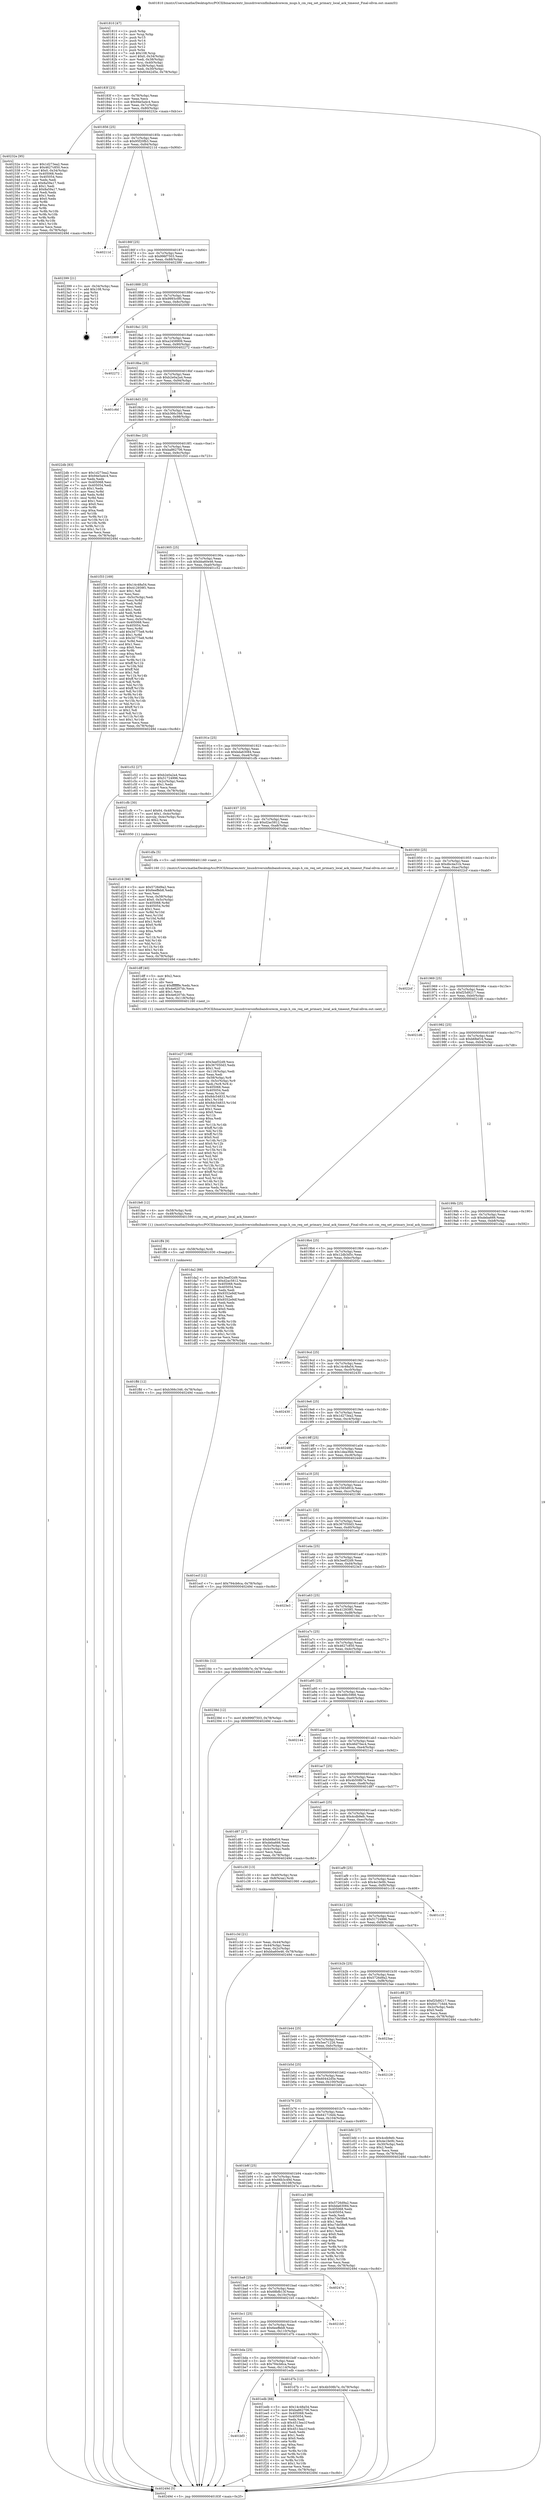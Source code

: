 digraph "0x401810" {
  label = "0x401810 (/mnt/c/Users/mathe/Desktop/tcc/POCII/binaries/extr_linuxdriversinfinibandcorecm_msgs.h_cm_req_set_primary_local_ack_timeout_Final-ollvm.out::main(0))"
  labelloc = "t"
  node[shape=record]

  Entry [label="",width=0.3,height=0.3,shape=circle,fillcolor=black,style=filled]
  "0x40183f" [label="{
     0x40183f [23]\l
     | [instrs]\l
     &nbsp;&nbsp;0x40183f \<+3\>: mov -0x78(%rbp),%eax\l
     &nbsp;&nbsp;0x401842 \<+2\>: mov %eax,%ecx\l
     &nbsp;&nbsp;0x401844 \<+6\>: sub $0x94e5a4c4,%ecx\l
     &nbsp;&nbsp;0x40184a \<+3\>: mov %eax,-0x7c(%rbp)\l
     &nbsp;&nbsp;0x40184d \<+3\>: mov %ecx,-0x80(%rbp)\l
     &nbsp;&nbsp;0x401850 \<+6\>: je 000000000040232e \<main+0xb1e\>\l
  }"]
  "0x40232e" [label="{
     0x40232e [95]\l
     | [instrs]\l
     &nbsp;&nbsp;0x40232e \<+5\>: mov $0x1d273ea2,%eax\l
     &nbsp;&nbsp;0x402333 \<+5\>: mov $0x4627c850,%ecx\l
     &nbsp;&nbsp;0x402338 \<+7\>: movl $0x0,-0x34(%rbp)\l
     &nbsp;&nbsp;0x40233f \<+7\>: mov 0x405068,%edx\l
     &nbsp;&nbsp;0x402346 \<+7\>: mov 0x405054,%esi\l
     &nbsp;&nbsp;0x40234d \<+2\>: mov %edx,%edi\l
     &nbsp;&nbsp;0x40234f \<+6\>: sub $0x8a59a17,%edi\l
     &nbsp;&nbsp;0x402355 \<+3\>: sub $0x1,%edi\l
     &nbsp;&nbsp;0x402358 \<+6\>: add $0x8a59a17,%edi\l
     &nbsp;&nbsp;0x40235e \<+3\>: imul %edi,%edx\l
     &nbsp;&nbsp;0x402361 \<+3\>: and $0x1,%edx\l
     &nbsp;&nbsp;0x402364 \<+3\>: cmp $0x0,%edx\l
     &nbsp;&nbsp;0x402367 \<+4\>: sete %r8b\l
     &nbsp;&nbsp;0x40236b \<+3\>: cmp $0xa,%esi\l
     &nbsp;&nbsp;0x40236e \<+4\>: setl %r9b\l
     &nbsp;&nbsp;0x402372 \<+3\>: mov %r8b,%r10b\l
     &nbsp;&nbsp;0x402375 \<+3\>: and %r9b,%r10b\l
     &nbsp;&nbsp;0x402378 \<+3\>: xor %r9b,%r8b\l
     &nbsp;&nbsp;0x40237b \<+3\>: or %r8b,%r10b\l
     &nbsp;&nbsp;0x40237e \<+4\>: test $0x1,%r10b\l
     &nbsp;&nbsp;0x402382 \<+3\>: cmovne %ecx,%eax\l
     &nbsp;&nbsp;0x402385 \<+3\>: mov %eax,-0x78(%rbp)\l
     &nbsp;&nbsp;0x402388 \<+5\>: jmp 000000000040249d \<main+0xc8d\>\l
  }"]
  "0x401856" [label="{
     0x401856 [25]\l
     | [instrs]\l
     &nbsp;&nbsp;0x401856 \<+5\>: jmp 000000000040185b \<main+0x4b\>\l
     &nbsp;&nbsp;0x40185b \<+3\>: mov -0x7c(%rbp),%eax\l
     &nbsp;&nbsp;0x40185e \<+5\>: sub $0x95f20fb3,%eax\l
     &nbsp;&nbsp;0x401863 \<+6\>: mov %eax,-0x84(%rbp)\l
     &nbsp;&nbsp;0x401869 \<+6\>: je 000000000040211d \<main+0x90d\>\l
  }"]
  Exit [label="",width=0.3,height=0.3,shape=circle,fillcolor=black,style=filled,peripheries=2]
  "0x40211d" [label="{
     0x40211d\l
  }", style=dashed]
  "0x40186f" [label="{
     0x40186f [25]\l
     | [instrs]\l
     &nbsp;&nbsp;0x40186f \<+5\>: jmp 0000000000401874 \<main+0x64\>\l
     &nbsp;&nbsp;0x401874 \<+3\>: mov -0x7c(%rbp),%eax\l
     &nbsp;&nbsp;0x401877 \<+5\>: sub $0x996f7503,%eax\l
     &nbsp;&nbsp;0x40187c \<+6\>: mov %eax,-0x88(%rbp)\l
     &nbsp;&nbsp;0x401882 \<+6\>: je 0000000000402399 \<main+0xb89\>\l
  }"]
  "0x401ffd" [label="{
     0x401ffd [12]\l
     | [instrs]\l
     &nbsp;&nbsp;0x401ffd \<+7\>: movl $0xb366c346,-0x78(%rbp)\l
     &nbsp;&nbsp;0x402004 \<+5\>: jmp 000000000040249d \<main+0xc8d\>\l
  }"]
  "0x402399" [label="{
     0x402399 [21]\l
     | [instrs]\l
     &nbsp;&nbsp;0x402399 \<+3\>: mov -0x34(%rbp),%eax\l
     &nbsp;&nbsp;0x40239c \<+7\>: add $0x108,%rsp\l
     &nbsp;&nbsp;0x4023a3 \<+1\>: pop %rbx\l
     &nbsp;&nbsp;0x4023a4 \<+2\>: pop %r12\l
     &nbsp;&nbsp;0x4023a6 \<+2\>: pop %r13\l
     &nbsp;&nbsp;0x4023a8 \<+2\>: pop %r14\l
     &nbsp;&nbsp;0x4023aa \<+2\>: pop %r15\l
     &nbsp;&nbsp;0x4023ac \<+1\>: pop %rbp\l
     &nbsp;&nbsp;0x4023ad \<+1\>: ret\l
  }"]
  "0x401888" [label="{
     0x401888 [25]\l
     | [instrs]\l
     &nbsp;&nbsp;0x401888 \<+5\>: jmp 000000000040188d \<main+0x7d\>\l
     &nbsp;&nbsp;0x40188d \<+3\>: mov -0x7c(%rbp),%eax\l
     &nbsp;&nbsp;0x401890 \<+5\>: sub $0x9993c0f0,%eax\l
     &nbsp;&nbsp;0x401895 \<+6\>: mov %eax,-0x8c(%rbp)\l
     &nbsp;&nbsp;0x40189b \<+6\>: je 0000000000402009 \<main+0x7f9\>\l
  }"]
  "0x401ff4" [label="{
     0x401ff4 [9]\l
     | [instrs]\l
     &nbsp;&nbsp;0x401ff4 \<+4\>: mov -0x58(%rbp),%rdi\l
     &nbsp;&nbsp;0x401ff8 \<+5\>: call 0000000000401030 \<free@plt\>\l
     | [calls]\l
     &nbsp;&nbsp;0x401030 \{1\} (unknown)\l
  }"]
  "0x402009" [label="{
     0x402009\l
  }", style=dashed]
  "0x4018a1" [label="{
     0x4018a1 [25]\l
     | [instrs]\l
     &nbsp;&nbsp;0x4018a1 \<+5\>: jmp 00000000004018a6 \<main+0x96\>\l
     &nbsp;&nbsp;0x4018a6 \<+3\>: mov -0x7c(%rbp),%eax\l
     &nbsp;&nbsp;0x4018a9 \<+5\>: sub $0xa2458909,%eax\l
     &nbsp;&nbsp;0x4018ae \<+6\>: mov %eax,-0x90(%rbp)\l
     &nbsp;&nbsp;0x4018b4 \<+6\>: je 0000000000402272 \<main+0xa62\>\l
  }"]
  "0x401bf3" [label="{
     0x401bf3\l
  }", style=dashed]
  "0x402272" [label="{
     0x402272\l
  }", style=dashed]
  "0x4018ba" [label="{
     0x4018ba [25]\l
     | [instrs]\l
     &nbsp;&nbsp;0x4018ba \<+5\>: jmp 00000000004018bf \<main+0xaf\>\l
     &nbsp;&nbsp;0x4018bf \<+3\>: mov -0x7c(%rbp),%eax\l
     &nbsp;&nbsp;0x4018c2 \<+5\>: sub $0xb2e0a2a4,%eax\l
     &nbsp;&nbsp;0x4018c7 \<+6\>: mov %eax,-0x94(%rbp)\l
     &nbsp;&nbsp;0x4018cd \<+6\>: je 0000000000401c6d \<main+0x45d\>\l
  }"]
  "0x401edb" [label="{
     0x401edb [88]\l
     | [instrs]\l
     &nbsp;&nbsp;0x401edb \<+5\>: mov $0x14c48a54,%eax\l
     &nbsp;&nbsp;0x401ee0 \<+5\>: mov $0xba862706,%ecx\l
     &nbsp;&nbsp;0x401ee5 \<+7\>: mov 0x405068,%edx\l
     &nbsp;&nbsp;0x401eec \<+7\>: mov 0x405054,%esi\l
     &nbsp;&nbsp;0x401ef3 \<+2\>: mov %edx,%edi\l
     &nbsp;&nbsp;0x401ef5 \<+6\>: sub $0x4513ea1f,%edi\l
     &nbsp;&nbsp;0x401efb \<+3\>: sub $0x1,%edi\l
     &nbsp;&nbsp;0x401efe \<+6\>: add $0x4513ea1f,%edi\l
     &nbsp;&nbsp;0x401f04 \<+3\>: imul %edi,%edx\l
     &nbsp;&nbsp;0x401f07 \<+3\>: and $0x1,%edx\l
     &nbsp;&nbsp;0x401f0a \<+3\>: cmp $0x0,%edx\l
     &nbsp;&nbsp;0x401f0d \<+4\>: sete %r8b\l
     &nbsp;&nbsp;0x401f11 \<+3\>: cmp $0xa,%esi\l
     &nbsp;&nbsp;0x401f14 \<+4\>: setl %r9b\l
     &nbsp;&nbsp;0x401f18 \<+3\>: mov %r8b,%r10b\l
     &nbsp;&nbsp;0x401f1b \<+3\>: and %r9b,%r10b\l
     &nbsp;&nbsp;0x401f1e \<+3\>: xor %r9b,%r8b\l
     &nbsp;&nbsp;0x401f21 \<+3\>: or %r8b,%r10b\l
     &nbsp;&nbsp;0x401f24 \<+4\>: test $0x1,%r10b\l
     &nbsp;&nbsp;0x401f28 \<+3\>: cmovne %ecx,%eax\l
     &nbsp;&nbsp;0x401f2b \<+3\>: mov %eax,-0x78(%rbp)\l
     &nbsp;&nbsp;0x401f2e \<+5\>: jmp 000000000040249d \<main+0xc8d\>\l
  }"]
  "0x401c6d" [label="{
     0x401c6d\l
  }", style=dashed]
  "0x4018d3" [label="{
     0x4018d3 [25]\l
     | [instrs]\l
     &nbsp;&nbsp;0x4018d3 \<+5\>: jmp 00000000004018d8 \<main+0xc8\>\l
     &nbsp;&nbsp;0x4018d8 \<+3\>: mov -0x7c(%rbp),%eax\l
     &nbsp;&nbsp;0x4018db \<+5\>: sub $0xb366c346,%eax\l
     &nbsp;&nbsp;0x4018e0 \<+6\>: mov %eax,-0x98(%rbp)\l
     &nbsp;&nbsp;0x4018e6 \<+6\>: je 00000000004022db \<main+0xacb\>\l
  }"]
  "0x401e27" [label="{
     0x401e27 [168]\l
     | [instrs]\l
     &nbsp;&nbsp;0x401e27 \<+5\>: mov $0x3eef32d9,%ecx\l
     &nbsp;&nbsp;0x401e2c \<+5\>: mov $0x367050d3,%edx\l
     &nbsp;&nbsp;0x401e31 \<+3\>: mov $0x1,%sil\l
     &nbsp;&nbsp;0x401e34 \<+6\>: mov -0x118(%rbp),%edi\l
     &nbsp;&nbsp;0x401e3a \<+3\>: imul %eax,%edi\l
     &nbsp;&nbsp;0x401e3d \<+4\>: mov -0x58(%rbp),%r8\l
     &nbsp;&nbsp;0x401e41 \<+4\>: movslq -0x5c(%rbp),%r9\l
     &nbsp;&nbsp;0x401e45 \<+4\>: mov %edi,(%r8,%r9,4)\l
     &nbsp;&nbsp;0x401e49 \<+7\>: mov 0x405068,%eax\l
     &nbsp;&nbsp;0x401e50 \<+7\>: mov 0x405054,%edi\l
     &nbsp;&nbsp;0x401e57 \<+3\>: mov %eax,%r10d\l
     &nbsp;&nbsp;0x401e5a \<+7\>: sub $0x8dc54833,%r10d\l
     &nbsp;&nbsp;0x401e61 \<+4\>: sub $0x1,%r10d\l
     &nbsp;&nbsp;0x401e65 \<+7\>: add $0x8dc54833,%r10d\l
     &nbsp;&nbsp;0x401e6c \<+4\>: imul %r10d,%eax\l
     &nbsp;&nbsp;0x401e70 \<+3\>: and $0x1,%eax\l
     &nbsp;&nbsp;0x401e73 \<+3\>: cmp $0x0,%eax\l
     &nbsp;&nbsp;0x401e76 \<+4\>: sete %r11b\l
     &nbsp;&nbsp;0x401e7a \<+3\>: cmp $0xa,%edi\l
     &nbsp;&nbsp;0x401e7d \<+3\>: setl %bl\l
     &nbsp;&nbsp;0x401e80 \<+3\>: mov %r11b,%r14b\l
     &nbsp;&nbsp;0x401e83 \<+4\>: xor $0xff,%r14b\l
     &nbsp;&nbsp;0x401e87 \<+3\>: mov %bl,%r15b\l
     &nbsp;&nbsp;0x401e8a \<+4\>: xor $0xff,%r15b\l
     &nbsp;&nbsp;0x401e8e \<+4\>: xor $0x0,%sil\l
     &nbsp;&nbsp;0x401e92 \<+3\>: mov %r14b,%r12b\l
     &nbsp;&nbsp;0x401e95 \<+4\>: and $0x0,%r12b\l
     &nbsp;&nbsp;0x401e99 \<+3\>: and %sil,%r11b\l
     &nbsp;&nbsp;0x401e9c \<+3\>: mov %r15b,%r13b\l
     &nbsp;&nbsp;0x401e9f \<+4\>: and $0x0,%r13b\l
     &nbsp;&nbsp;0x401ea3 \<+3\>: and %sil,%bl\l
     &nbsp;&nbsp;0x401ea6 \<+3\>: or %r11b,%r12b\l
     &nbsp;&nbsp;0x401ea9 \<+3\>: or %bl,%r13b\l
     &nbsp;&nbsp;0x401eac \<+3\>: xor %r13b,%r12b\l
     &nbsp;&nbsp;0x401eaf \<+3\>: or %r15b,%r14b\l
     &nbsp;&nbsp;0x401eb2 \<+4\>: xor $0xff,%r14b\l
     &nbsp;&nbsp;0x401eb6 \<+4\>: or $0x0,%sil\l
     &nbsp;&nbsp;0x401eba \<+3\>: and %sil,%r14b\l
     &nbsp;&nbsp;0x401ebd \<+3\>: or %r14b,%r12b\l
     &nbsp;&nbsp;0x401ec0 \<+4\>: test $0x1,%r12b\l
     &nbsp;&nbsp;0x401ec4 \<+3\>: cmovne %edx,%ecx\l
     &nbsp;&nbsp;0x401ec7 \<+3\>: mov %ecx,-0x78(%rbp)\l
     &nbsp;&nbsp;0x401eca \<+5\>: jmp 000000000040249d \<main+0xc8d\>\l
  }"]
  "0x4022db" [label="{
     0x4022db [83]\l
     | [instrs]\l
     &nbsp;&nbsp;0x4022db \<+5\>: mov $0x1d273ea2,%eax\l
     &nbsp;&nbsp;0x4022e0 \<+5\>: mov $0x94e5a4c4,%ecx\l
     &nbsp;&nbsp;0x4022e5 \<+2\>: xor %edx,%edx\l
     &nbsp;&nbsp;0x4022e7 \<+7\>: mov 0x405068,%esi\l
     &nbsp;&nbsp;0x4022ee \<+7\>: mov 0x405054,%edi\l
     &nbsp;&nbsp;0x4022f5 \<+3\>: sub $0x1,%edx\l
     &nbsp;&nbsp;0x4022f8 \<+3\>: mov %esi,%r8d\l
     &nbsp;&nbsp;0x4022fb \<+3\>: add %edx,%r8d\l
     &nbsp;&nbsp;0x4022fe \<+4\>: imul %r8d,%esi\l
     &nbsp;&nbsp;0x402302 \<+3\>: and $0x1,%esi\l
     &nbsp;&nbsp;0x402305 \<+3\>: cmp $0x0,%esi\l
     &nbsp;&nbsp;0x402308 \<+4\>: sete %r9b\l
     &nbsp;&nbsp;0x40230c \<+3\>: cmp $0xa,%edi\l
     &nbsp;&nbsp;0x40230f \<+4\>: setl %r10b\l
     &nbsp;&nbsp;0x402313 \<+3\>: mov %r9b,%r11b\l
     &nbsp;&nbsp;0x402316 \<+3\>: and %r10b,%r11b\l
     &nbsp;&nbsp;0x402319 \<+3\>: xor %r10b,%r9b\l
     &nbsp;&nbsp;0x40231c \<+3\>: or %r9b,%r11b\l
     &nbsp;&nbsp;0x40231f \<+4\>: test $0x1,%r11b\l
     &nbsp;&nbsp;0x402323 \<+3\>: cmovne %ecx,%eax\l
     &nbsp;&nbsp;0x402326 \<+3\>: mov %eax,-0x78(%rbp)\l
     &nbsp;&nbsp;0x402329 \<+5\>: jmp 000000000040249d \<main+0xc8d\>\l
  }"]
  "0x4018ec" [label="{
     0x4018ec [25]\l
     | [instrs]\l
     &nbsp;&nbsp;0x4018ec \<+5\>: jmp 00000000004018f1 \<main+0xe1\>\l
     &nbsp;&nbsp;0x4018f1 \<+3\>: mov -0x7c(%rbp),%eax\l
     &nbsp;&nbsp;0x4018f4 \<+5\>: sub $0xba862706,%eax\l
     &nbsp;&nbsp;0x4018f9 \<+6\>: mov %eax,-0x9c(%rbp)\l
     &nbsp;&nbsp;0x4018ff \<+6\>: je 0000000000401f33 \<main+0x723\>\l
  }"]
  "0x401dff" [label="{
     0x401dff [40]\l
     | [instrs]\l
     &nbsp;&nbsp;0x401dff \<+5\>: mov $0x2,%ecx\l
     &nbsp;&nbsp;0x401e04 \<+1\>: cltd\l
     &nbsp;&nbsp;0x401e05 \<+2\>: idiv %ecx\l
     &nbsp;&nbsp;0x401e07 \<+6\>: imul $0xfffffffe,%edx,%ecx\l
     &nbsp;&nbsp;0x401e0d \<+6\>: sub $0x4e6207dc,%ecx\l
     &nbsp;&nbsp;0x401e13 \<+3\>: add $0x1,%ecx\l
     &nbsp;&nbsp;0x401e16 \<+6\>: add $0x4e6207dc,%ecx\l
     &nbsp;&nbsp;0x401e1c \<+6\>: mov %ecx,-0x118(%rbp)\l
     &nbsp;&nbsp;0x401e22 \<+5\>: call 0000000000401160 \<next_i\>\l
     | [calls]\l
     &nbsp;&nbsp;0x401160 \{1\} (/mnt/c/Users/mathe/Desktop/tcc/POCII/binaries/extr_linuxdriversinfinibandcorecm_msgs.h_cm_req_set_primary_local_ack_timeout_Final-ollvm.out::next_i)\l
  }"]
  "0x401f33" [label="{
     0x401f33 [169]\l
     | [instrs]\l
     &nbsp;&nbsp;0x401f33 \<+5\>: mov $0x14c48a54,%eax\l
     &nbsp;&nbsp;0x401f38 \<+5\>: mov $0x412939f1,%ecx\l
     &nbsp;&nbsp;0x401f3d \<+2\>: mov $0x1,%dl\l
     &nbsp;&nbsp;0x401f3f \<+2\>: xor %esi,%esi\l
     &nbsp;&nbsp;0x401f41 \<+3\>: mov -0x5c(%rbp),%edi\l
     &nbsp;&nbsp;0x401f44 \<+3\>: mov %esi,%r8d\l
     &nbsp;&nbsp;0x401f47 \<+3\>: sub %edi,%r8d\l
     &nbsp;&nbsp;0x401f4a \<+2\>: mov %esi,%edi\l
     &nbsp;&nbsp;0x401f4c \<+3\>: sub $0x1,%edi\l
     &nbsp;&nbsp;0x401f4f \<+3\>: add %edi,%r8d\l
     &nbsp;&nbsp;0x401f52 \<+3\>: sub %r8d,%esi\l
     &nbsp;&nbsp;0x401f55 \<+3\>: mov %esi,-0x5c(%rbp)\l
     &nbsp;&nbsp;0x401f58 \<+7\>: mov 0x405068,%esi\l
     &nbsp;&nbsp;0x401f5f \<+7\>: mov 0x405054,%edi\l
     &nbsp;&nbsp;0x401f66 \<+3\>: mov %esi,%r8d\l
     &nbsp;&nbsp;0x401f69 \<+7\>: add $0x34775e8,%r8d\l
     &nbsp;&nbsp;0x401f70 \<+4\>: sub $0x1,%r8d\l
     &nbsp;&nbsp;0x401f74 \<+7\>: sub $0x34775e8,%r8d\l
     &nbsp;&nbsp;0x401f7b \<+4\>: imul %r8d,%esi\l
     &nbsp;&nbsp;0x401f7f \<+3\>: and $0x1,%esi\l
     &nbsp;&nbsp;0x401f82 \<+3\>: cmp $0x0,%esi\l
     &nbsp;&nbsp;0x401f85 \<+4\>: sete %r9b\l
     &nbsp;&nbsp;0x401f89 \<+3\>: cmp $0xa,%edi\l
     &nbsp;&nbsp;0x401f8c \<+4\>: setl %r10b\l
     &nbsp;&nbsp;0x401f90 \<+3\>: mov %r9b,%r11b\l
     &nbsp;&nbsp;0x401f93 \<+4\>: xor $0xff,%r11b\l
     &nbsp;&nbsp;0x401f97 \<+3\>: mov %r10b,%bl\l
     &nbsp;&nbsp;0x401f9a \<+3\>: xor $0xff,%bl\l
     &nbsp;&nbsp;0x401f9d \<+3\>: xor $0x1,%dl\l
     &nbsp;&nbsp;0x401fa0 \<+3\>: mov %r11b,%r14b\l
     &nbsp;&nbsp;0x401fa3 \<+4\>: and $0xff,%r14b\l
     &nbsp;&nbsp;0x401fa7 \<+3\>: and %dl,%r9b\l
     &nbsp;&nbsp;0x401faa \<+3\>: mov %bl,%r15b\l
     &nbsp;&nbsp;0x401fad \<+4\>: and $0xff,%r15b\l
     &nbsp;&nbsp;0x401fb1 \<+3\>: and %dl,%r10b\l
     &nbsp;&nbsp;0x401fb4 \<+3\>: or %r9b,%r14b\l
     &nbsp;&nbsp;0x401fb7 \<+3\>: or %r10b,%r15b\l
     &nbsp;&nbsp;0x401fba \<+3\>: xor %r15b,%r14b\l
     &nbsp;&nbsp;0x401fbd \<+3\>: or %bl,%r11b\l
     &nbsp;&nbsp;0x401fc0 \<+4\>: xor $0xff,%r11b\l
     &nbsp;&nbsp;0x401fc4 \<+3\>: or $0x1,%dl\l
     &nbsp;&nbsp;0x401fc7 \<+3\>: and %dl,%r11b\l
     &nbsp;&nbsp;0x401fca \<+3\>: or %r11b,%r14b\l
     &nbsp;&nbsp;0x401fcd \<+4\>: test $0x1,%r14b\l
     &nbsp;&nbsp;0x401fd1 \<+3\>: cmovne %ecx,%eax\l
     &nbsp;&nbsp;0x401fd4 \<+3\>: mov %eax,-0x78(%rbp)\l
     &nbsp;&nbsp;0x401fd7 \<+5\>: jmp 000000000040249d \<main+0xc8d\>\l
  }"]
  "0x401905" [label="{
     0x401905 [25]\l
     | [instrs]\l
     &nbsp;&nbsp;0x401905 \<+5\>: jmp 000000000040190a \<main+0xfa\>\l
     &nbsp;&nbsp;0x40190a \<+3\>: mov -0x7c(%rbp),%eax\l
     &nbsp;&nbsp;0x40190d \<+5\>: sub $0xbba60e46,%eax\l
     &nbsp;&nbsp;0x401912 \<+6\>: mov %eax,-0xa0(%rbp)\l
     &nbsp;&nbsp;0x401918 \<+6\>: je 0000000000401c52 \<main+0x442\>\l
  }"]
  "0x401bda" [label="{
     0x401bda [25]\l
     | [instrs]\l
     &nbsp;&nbsp;0x401bda \<+5\>: jmp 0000000000401bdf \<main+0x3cf\>\l
     &nbsp;&nbsp;0x401bdf \<+3\>: mov -0x7c(%rbp),%eax\l
     &nbsp;&nbsp;0x401be2 \<+5\>: sub $0x794cb6ca,%eax\l
     &nbsp;&nbsp;0x401be7 \<+6\>: mov %eax,-0x114(%rbp)\l
     &nbsp;&nbsp;0x401bed \<+6\>: je 0000000000401edb \<main+0x6cb\>\l
  }"]
  "0x401c52" [label="{
     0x401c52 [27]\l
     | [instrs]\l
     &nbsp;&nbsp;0x401c52 \<+5\>: mov $0xb2e0a2a4,%eax\l
     &nbsp;&nbsp;0x401c57 \<+5\>: mov $0x51724996,%ecx\l
     &nbsp;&nbsp;0x401c5c \<+3\>: mov -0x2c(%rbp),%edx\l
     &nbsp;&nbsp;0x401c5f \<+3\>: cmp $0x1,%edx\l
     &nbsp;&nbsp;0x401c62 \<+3\>: cmovl %ecx,%eax\l
     &nbsp;&nbsp;0x401c65 \<+3\>: mov %eax,-0x78(%rbp)\l
     &nbsp;&nbsp;0x401c68 \<+5\>: jmp 000000000040249d \<main+0xc8d\>\l
  }"]
  "0x40191e" [label="{
     0x40191e [25]\l
     | [instrs]\l
     &nbsp;&nbsp;0x40191e \<+5\>: jmp 0000000000401923 \<main+0x113\>\l
     &nbsp;&nbsp;0x401923 \<+3\>: mov -0x7c(%rbp),%eax\l
     &nbsp;&nbsp;0x401926 \<+5\>: sub $0xbda63084,%eax\l
     &nbsp;&nbsp;0x40192b \<+6\>: mov %eax,-0xa4(%rbp)\l
     &nbsp;&nbsp;0x401931 \<+6\>: je 0000000000401cfb \<main+0x4eb\>\l
  }"]
  "0x401d7b" [label="{
     0x401d7b [12]\l
     | [instrs]\l
     &nbsp;&nbsp;0x401d7b \<+7\>: movl $0x4b508b7e,-0x78(%rbp)\l
     &nbsp;&nbsp;0x401d82 \<+5\>: jmp 000000000040249d \<main+0xc8d\>\l
  }"]
  "0x401cfb" [label="{
     0x401cfb [30]\l
     | [instrs]\l
     &nbsp;&nbsp;0x401cfb \<+7\>: movl $0x64,-0x48(%rbp)\l
     &nbsp;&nbsp;0x401d02 \<+7\>: movl $0x1,-0x4c(%rbp)\l
     &nbsp;&nbsp;0x401d09 \<+4\>: movslq -0x4c(%rbp),%rax\l
     &nbsp;&nbsp;0x401d0d \<+4\>: shl $0x2,%rax\l
     &nbsp;&nbsp;0x401d11 \<+3\>: mov %rax,%rdi\l
     &nbsp;&nbsp;0x401d14 \<+5\>: call 0000000000401050 \<malloc@plt\>\l
     | [calls]\l
     &nbsp;&nbsp;0x401050 \{1\} (unknown)\l
  }"]
  "0x401937" [label="{
     0x401937 [25]\l
     | [instrs]\l
     &nbsp;&nbsp;0x401937 \<+5\>: jmp 000000000040193c \<main+0x12c\>\l
     &nbsp;&nbsp;0x40193c \<+3\>: mov -0x7c(%rbp),%eax\l
     &nbsp;&nbsp;0x40193f \<+5\>: sub $0xd2ac5812,%eax\l
     &nbsp;&nbsp;0x401944 \<+6\>: mov %eax,-0xa8(%rbp)\l
     &nbsp;&nbsp;0x40194a \<+6\>: je 0000000000401dfa \<main+0x5ea\>\l
  }"]
  "0x401bc1" [label="{
     0x401bc1 [25]\l
     | [instrs]\l
     &nbsp;&nbsp;0x401bc1 \<+5\>: jmp 0000000000401bc6 \<main+0x3b6\>\l
     &nbsp;&nbsp;0x401bc6 \<+3\>: mov -0x7c(%rbp),%eax\l
     &nbsp;&nbsp;0x401bc9 \<+5\>: sub $0x6eeffeb8,%eax\l
     &nbsp;&nbsp;0x401bce \<+6\>: mov %eax,-0x110(%rbp)\l
     &nbsp;&nbsp;0x401bd4 \<+6\>: je 0000000000401d7b \<main+0x56b\>\l
  }"]
  "0x401dfa" [label="{
     0x401dfa [5]\l
     | [instrs]\l
     &nbsp;&nbsp;0x401dfa \<+5\>: call 0000000000401160 \<next_i\>\l
     | [calls]\l
     &nbsp;&nbsp;0x401160 \{1\} (/mnt/c/Users/mathe/Desktop/tcc/POCII/binaries/extr_linuxdriversinfinibandcorecm_msgs.h_cm_req_set_primary_local_ack_timeout_Final-ollvm.out::next_i)\l
  }"]
  "0x401950" [label="{
     0x401950 [25]\l
     | [instrs]\l
     &nbsp;&nbsp;0x401950 \<+5\>: jmp 0000000000401955 \<main+0x145\>\l
     &nbsp;&nbsp;0x401955 \<+3\>: mov -0x7c(%rbp),%eax\l
     &nbsp;&nbsp;0x401958 \<+5\>: sub $0xdbc4a31b,%eax\l
     &nbsp;&nbsp;0x40195d \<+6\>: mov %eax,-0xac(%rbp)\l
     &nbsp;&nbsp;0x401963 \<+6\>: je 00000000004022cf \<main+0xabf\>\l
  }"]
  "0x4021b5" [label="{
     0x4021b5\l
  }", style=dashed]
  "0x4022cf" [label="{
     0x4022cf\l
  }", style=dashed]
  "0x401969" [label="{
     0x401969 [25]\l
     | [instrs]\l
     &nbsp;&nbsp;0x401969 \<+5\>: jmp 000000000040196e \<main+0x15e\>\l
     &nbsp;&nbsp;0x40196e \<+3\>: mov -0x7c(%rbp),%eax\l
     &nbsp;&nbsp;0x401971 \<+5\>: sub $0xf25d9217,%eax\l
     &nbsp;&nbsp;0x401976 \<+6\>: mov %eax,-0xb0(%rbp)\l
     &nbsp;&nbsp;0x40197c \<+6\>: je 00000000004021d6 \<main+0x9c6\>\l
  }"]
  "0x401ba8" [label="{
     0x401ba8 [25]\l
     | [instrs]\l
     &nbsp;&nbsp;0x401ba8 \<+5\>: jmp 0000000000401bad \<main+0x39d\>\l
     &nbsp;&nbsp;0x401bad \<+3\>: mov -0x7c(%rbp),%eax\l
     &nbsp;&nbsp;0x401bb0 \<+5\>: sub $0x68bfb13f,%eax\l
     &nbsp;&nbsp;0x401bb5 \<+6\>: mov %eax,-0x10c(%rbp)\l
     &nbsp;&nbsp;0x401bbb \<+6\>: je 00000000004021b5 \<main+0x9a5\>\l
  }"]
  "0x4021d6" [label="{
     0x4021d6\l
  }", style=dashed]
  "0x401982" [label="{
     0x401982 [25]\l
     | [instrs]\l
     &nbsp;&nbsp;0x401982 \<+5\>: jmp 0000000000401987 \<main+0x177\>\l
     &nbsp;&nbsp;0x401987 \<+3\>: mov -0x7c(%rbp),%eax\l
     &nbsp;&nbsp;0x40198a \<+5\>: sub $0xb68ef16,%eax\l
     &nbsp;&nbsp;0x40198f \<+6\>: mov %eax,-0xb4(%rbp)\l
     &nbsp;&nbsp;0x401995 \<+6\>: je 0000000000401fe8 \<main+0x7d8\>\l
  }"]
  "0x40247e" [label="{
     0x40247e\l
  }", style=dashed]
  "0x401fe8" [label="{
     0x401fe8 [12]\l
     | [instrs]\l
     &nbsp;&nbsp;0x401fe8 \<+4\>: mov -0x58(%rbp),%rdi\l
     &nbsp;&nbsp;0x401fec \<+3\>: mov -0x48(%rbp),%esi\l
     &nbsp;&nbsp;0x401fef \<+5\>: call 0000000000401590 \<cm_req_set_primary_local_ack_timeout\>\l
     | [calls]\l
     &nbsp;&nbsp;0x401590 \{1\} (/mnt/c/Users/mathe/Desktop/tcc/POCII/binaries/extr_linuxdriversinfinibandcorecm_msgs.h_cm_req_set_primary_local_ack_timeout_Final-ollvm.out::cm_req_set_primary_local_ack_timeout)\l
  }"]
  "0x40199b" [label="{
     0x40199b [25]\l
     | [instrs]\l
     &nbsp;&nbsp;0x40199b \<+5\>: jmp 00000000004019a0 \<main+0x190\>\l
     &nbsp;&nbsp;0x4019a0 \<+3\>: mov -0x7c(%rbp),%eax\l
     &nbsp;&nbsp;0x4019a3 \<+5\>: sub $0xdeba666,%eax\l
     &nbsp;&nbsp;0x4019a8 \<+6\>: mov %eax,-0xb8(%rbp)\l
     &nbsp;&nbsp;0x4019ae \<+6\>: je 0000000000401da2 \<main+0x592\>\l
  }"]
  "0x401d19" [label="{
     0x401d19 [98]\l
     | [instrs]\l
     &nbsp;&nbsp;0x401d19 \<+5\>: mov $0x5726d9a2,%ecx\l
     &nbsp;&nbsp;0x401d1e \<+5\>: mov $0x6eeffeb8,%edx\l
     &nbsp;&nbsp;0x401d23 \<+2\>: xor %esi,%esi\l
     &nbsp;&nbsp;0x401d25 \<+4\>: mov %rax,-0x58(%rbp)\l
     &nbsp;&nbsp;0x401d29 \<+7\>: movl $0x0,-0x5c(%rbp)\l
     &nbsp;&nbsp;0x401d30 \<+8\>: mov 0x405068,%r8d\l
     &nbsp;&nbsp;0x401d38 \<+8\>: mov 0x405054,%r9d\l
     &nbsp;&nbsp;0x401d40 \<+3\>: sub $0x1,%esi\l
     &nbsp;&nbsp;0x401d43 \<+3\>: mov %r8d,%r10d\l
     &nbsp;&nbsp;0x401d46 \<+3\>: add %esi,%r10d\l
     &nbsp;&nbsp;0x401d49 \<+4\>: imul %r10d,%r8d\l
     &nbsp;&nbsp;0x401d4d \<+4\>: and $0x1,%r8d\l
     &nbsp;&nbsp;0x401d51 \<+4\>: cmp $0x0,%r8d\l
     &nbsp;&nbsp;0x401d55 \<+4\>: sete %r11b\l
     &nbsp;&nbsp;0x401d59 \<+4\>: cmp $0xa,%r9d\l
     &nbsp;&nbsp;0x401d5d \<+3\>: setl %bl\l
     &nbsp;&nbsp;0x401d60 \<+3\>: mov %r11b,%r14b\l
     &nbsp;&nbsp;0x401d63 \<+3\>: and %bl,%r14b\l
     &nbsp;&nbsp;0x401d66 \<+3\>: xor %bl,%r11b\l
     &nbsp;&nbsp;0x401d69 \<+3\>: or %r11b,%r14b\l
     &nbsp;&nbsp;0x401d6c \<+4\>: test $0x1,%r14b\l
     &nbsp;&nbsp;0x401d70 \<+3\>: cmovne %edx,%ecx\l
     &nbsp;&nbsp;0x401d73 \<+3\>: mov %ecx,-0x78(%rbp)\l
     &nbsp;&nbsp;0x401d76 \<+5\>: jmp 000000000040249d \<main+0xc8d\>\l
  }"]
  "0x401da2" [label="{
     0x401da2 [88]\l
     | [instrs]\l
     &nbsp;&nbsp;0x401da2 \<+5\>: mov $0x3eef32d9,%eax\l
     &nbsp;&nbsp;0x401da7 \<+5\>: mov $0xd2ac5812,%ecx\l
     &nbsp;&nbsp;0x401dac \<+7\>: mov 0x405068,%edx\l
     &nbsp;&nbsp;0x401db3 \<+7\>: mov 0x405054,%esi\l
     &nbsp;&nbsp;0x401dba \<+2\>: mov %edx,%edi\l
     &nbsp;&nbsp;0x401dbc \<+6\>: sub $0x9352e9df,%edi\l
     &nbsp;&nbsp;0x401dc2 \<+3\>: sub $0x1,%edi\l
     &nbsp;&nbsp;0x401dc5 \<+6\>: add $0x9352e9df,%edi\l
     &nbsp;&nbsp;0x401dcb \<+3\>: imul %edi,%edx\l
     &nbsp;&nbsp;0x401dce \<+3\>: and $0x1,%edx\l
     &nbsp;&nbsp;0x401dd1 \<+3\>: cmp $0x0,%edx\l
     &nbsp;&nbsp;0x401dd4 \<+4\>: sete %r8b\l
     &nbsp;&nbsp;0x401dd8 \<+3\>: cmp $0xa,%esi\l
     &nbsp;&nbsp;0x401ddb \<+4\>: setl %r9b\l
     &nbsp;&nbsp;0x401ddf \<+3\>: mov %r8b,%r10b\l
     &nbsp;&nbsp;0x401de2 \<+3\>: and %r9b,%r10b\l
     &nbsp;&nbsp;0x401de5 \<+3\>: xor %r9b,%r8b\l
     &nbsp;&nbsp;0x401de8 \<+3\>: or %r8b,%r10b\l
     &nbsp;&nbsp;0x401deb \<+4\>: test $0x1,%r10b\l
     &nbsp;&nbsp;0x401def \<+3\>: cmovne %ecx,%eax\l
     &nbsp;&nbsp;0x401df2 \<+3\>: mov %eax,-0x78(%rbp)\l
     &nbsp;&nbsp;0x401df5 \<+5\>: jmp 000000000040249d \<main+0xc8d\>\l
  }"]
  "0x4019b4" [label="{
     0x4019b4 [25]\l
     | [instrs]\l
     &nbsp;&nbsp;0x4019b4 \<+5\>: jmp 00000000004019b9 \<main+0x1a9\>\l
     &nbsp;&nbsp;0x4019b9 \<+3\>: mov -0x7c(%rbp),%eax\l
     &nbsp;&nbsp;0x4019bc \<+5\>: sub $0x12db3d5c,%eax\l
     &nbsp;&nbsp;0x4019c1 \<+6\>: mov %eax,-0xbc(%rbp)\l
     &nbsp;&nbsp;0x4019c7 \<+6\>: je 000000000040205c \<main+0x84c\>\l
  }"]
  "0x401b8f" [label="{
     0x401b8f [25]\l
     | [instrs]\l
     &nbsp;&nbsp;0x401b8f \<+5\>: jmp 0000000000401b94 \<main+0x384\>\l
     &nbsp;&nbsp;0x401b94 \<+3\>: mov -0x7c(%rbp),%eax\l
     &nbsp;&nbsp;0x401b97 \<+5\>: sub $0x66b3c49d,%eax\l
     &nbsp;&nbsp;0x401b9c \<+6\>: mov %eax,-0x108(%rbp)\l
     &nbsp;&nbsp;0x401ba2 \<+6\>: je 000000000040247e \<main+0xc6e\>\l
  }"]
  "0x40205c" [label="{
     0x40205c\l
  }", style=dashed]
  "0x4019cd" [label="{
     0x4019cd [25]\l
     | [instrs]\l
     &nbsp;&nbsp;0x4019cd \<+5\>: jmp 00000000004019d2 \<main+0x1c2\>\l
     &nbsp;&nbsp;0x4019d2 \<+3\>: mov -0x7c(%rbp),%eax\l
     &nbsp;&nbsp;0x4019d5 \<+5\>: sub $0x14c48a54,%eax\l
     &nbsp;&nbsp;0x4019da \<+6\>: mov %eax,-0xc0(%rbp)\l
     &nbsp;&nbsp;0x4019e0 \<+6\>: je 0000000000402430 \<main+0xc20\>\l
  }"]
  "0x401ca3" [label="{
     0x401ca3 [88]\l
     | [instrs]\l
     &nbsp;&nbsp;0x401ca3 \<+5\>: mov $0x5726d9a2,%eax\l
     &nbsp;&nbsp;0x401ca8 \<+5\>: mov $0xbda63084,%ecx\l
     &nbsp;&nbsp;0x401cad \<+7\>: mov 0x405068,%edx\l
     &nbsp;&nbsp;0x401cb4 \<+7\>: mov 0x405054,%esi\l
     &nbsp;&nbsp;0x401cbb \<+2\>: mov %edx,%edi\l
     &nbsp;&nbsp;0x401cbd \<+6\>: sub $0xc7de58e8,%edi\l
     &nbsp;&nbsp;0x401cc3 \<+3\>: sub $0x1,%edi\l
     &nbsp;&nbsp;0x401cc6 \<+6\>: add $0xc7de58e8,%edi\l
     &nbsp;&nbsp;0x401ccc \<+3\>: imul %edi,%edx\l
     &nbsp;&nbsp;0x401ccf \<+3\>: and $0x1,%edx\l
     &nbsp;&nbsp;0x401cd2 \<+3\>: cmp $0x0,%edx\l
     &nbsp;&nbsp;0x401cd5 \<+4\>: sete %r8b\l
     &nbsp;&nbsp;0x401cd9 \<+3\>: cmp $0xa,%esi\l
     &nbsp;&nbsp;0x401cdc \<+4\>: setl %r9b\l
     &nbsp;&nbsp;0x401ce0 \<+3\>: mov %r8b,%r10b\l
     &nbsp;&nbsp;0x401ce3 \<+3\>: and %r9b,%r10b\l
     &nbsp;&nbsp;0x401ce6 \<+3\>: xor %r9b,%r8b\l
     &nbsp;&nbsp;0x401ce9 \<+3\>: or %r8b,%r10b\l
     &nbsp;&nbsp;0x401cec \<+4\>: test $0x1,%r10b\l
     &nbsp;&nbsp;0x401cf0 \<+3\>: cmovne %ecx,%eax\l
     &nbsp;&nbsp;0x401cf3 \<+3\>: mov %eax,-0x78(%rbp)\l
     &nbsp;&nbsp;0x401cf6 \<+5\>: jmp 000000000040249d \<main+0xc8d\>\l
  }"]
  "0x402430" [label="{
     0x402430\l
  }", style=dashed]
  "0x4019e6" [label="{
     0x4019e6 [25]\l
     | [instrs]\l
     &nbsp;&nbsp;0x4019e6 \<+5\>: jmp 00000000004019eb \<main+0x1db\>\l
     &nbsp;&nbsp;0x4019eb \<+3\>: mov -0x7c(%rbp),%eax\l
     &nbsp;&nbsp;0x4019ee \<+5\>: sub $0x1d273ea2,%eax\l
     &nbsp;&nbsp;0x4019f3 \<+6\>: mov %eax,-0xc4(%rbp)\l
     &nbsp;&nbsp;0x4019f9 \<+6\>: je 000000000040248f \<main+0xc7f\>\l
  }"]
  "0x401c3d" [label="{
     0x401c3d [21]\l
     | [instrs]\l
     &nbsp;&nbsp;0x401c3d \<+3\>: mov %eax,-0x44(%rbp)\l
     &nbsp;&nbsp;0x401c40 \<+3\>: mov -0x44(%rbp),%eax\l
     &nbsp;&nbsp;0x401c43 \<+3\>: mov %eax,-0x2c(%rbp)\l
     &nbsp;&nbsp;0x401c46 \<+7\>: movl $0xbba60e46,-0x78(%rbp)\l
     &nbsp;&nbsp;0x401c4d \<+5\>: jmp 000000000040249d \<main+0xc8d\>\l
  }"]
  "0x40248f" [label="{
     0x40248f\l
  }", style=dashed]
  "0x4019ff" [label="{
     0x4019ff [25]\l
     | [instrs]\l
     &nbsp;&nbsp;0x4019ff \<+5\>: jmp 0000000000401a04 \<main+0x1f4\>\l
     &nbsp;&nbsp;0x401a04 \<+3\>: mov -0x7c(%rbp),%eax\l
     &nbsp;&nbsp;0x401a07 \<+5\>: sub $0x1dea3feb,%eax\l
     &nbsp;&nbsp;0x401a0c \<+6\>: mov %eax,-0xc8(%rbp)\l
     &nbsp;&nbsp;0x401a12 \<+6\>: je 0000000000402449 \<main+0xc39\>\l
  }"]
  "0x401810" [label="{
     0x401810 [47]\l
     | [instrs]\l
     &nbsp;&nbsp;0x401810 \<+1\>: push %rbp\l
     &nbsp;&nbsp;0x401811 \<+3\>: mov %rsp,%rbp\l
     &nbsp;&nbsp;0x401814 \<+2\>: push %r15\l
     &nbsp;&nbsp;0x401816 \<+2\>: push %r14\l
     &nbsp;&nbsp;0x401818 \<+2\>: push %r13\l
     &nbsp;&nbsp;0x40181a \<+2\>: push %r12\l
     &nbsp;&nbsp;0x40181c \<+1\>: push %rbx\l
     &nbsp;&nbsp;0x40181d \<+7\>: sub $0x108,%rsp\l
     &nbsp;&nbsp;0x401824 \<+7\>: movl $0x0,-0x34(%rbp)\l
     &nbsp;&nbsp;0x40182b \<+3\>: mov %edi,-0x38(%rbp)\l
     &nbsp;&nbsp;0x40182e \<+4\>: mov %rsi,-0x40(%rbp)\l
     &nbsp;&nbsp;0x401832 \<+3\>: mov -0x38(%rbp),%edi\l
     &nbsp;&nbsp;0x401835 \<+3\>: mov %edi,-0x30(%rbp)\l
     &nbsp;&nbsp;0x401838 \<+7\>: movl $0x60442d5e,-0x78(%rbp)\l
  }"]
  "0x402449" [label="{
     0x402449\l
  }", style=dashed]
  "0x401a18" [label="{
     0x401a18 [25]\l
     | [instrs]\l
     &nbsp;&nbsp;0x401a18 \<+5\>: jmp 0000000000401a1d \<main+0x20d\>\l
     &nbsp;&nbsp;0x401a1d \<+3\>: mov -0x7c(%rbp),%eax\l
     &nbsp;&nbsp;0x401a20 \<+5\>: sub $0x2565d91b,%eax\l
     &nbsp;&nbsp;0x401a25 \<+6\>: mov %eax,-0xcc(%rbp)\l
     &nbsp;&nbsp;0x401a2b \<+6\>: je 0000000000402196 \<main+0x986\>\l
  }"]
  "0x40249d" [label="{
     0x40249d [5]\l
     | [instrs]\l
     &nbsp;&nbsp;0x40249d \<+5\>: jmp 000000000040183f \<main+0x2f\>\l
  }"]
  "0x402196" [label="{
     0x402196\l
  }", style=dashed]
  "0x401a31" [label="{
     0x401a31 [25]\l
     | [instrs]\l
     &nbsp;&nbsp;0x401a31 \<+5\>: jmp 0000000000401a36 \<main+0x226\>\l
     &nbsp;&nbsp;0x401a36 \<+3\>: mov -0x7c(%rbp),%eax\l
     &nbsp;&nbsp;0x401a39 \<+5\>: sub $0x367050d3,%eax\l
     &nbsp;&nbsp;0x401a3e \<+6\>: mov %eax,-0xd0(%rbp)\l
     &nbsp;&nbsp;0x401a44 \<+6\>: je 0000000000401ecf \<main+0x6bf\>\l
  }"]
  "0x401b76" [label="{
     0x401b76 [25]\l
     | [instrs]\l
     &nbsp;&nbsp;0x401b76 \<+5\>: jmp 0000000000401b7b \<main+0x36b\>\l
     &nbsp;&nbsp;0x401b7b \<+3\>: mov -0x7c(%rbp),%eax\l
     &nbsp;&nbsp;0x401b7e \<+5\>: sub $0x641716d4,%eax\l
     &nbsp;&nbsp;0x401b83 \<+6\>: mov %eax,-0x104(%rbp)\l
     &nbsp;&nbsp;0x401b89 \<+6\>: je 0000000000401ca3 \<main+0x493\>\l
  }"]
  "0x401ecf" [label="{
     0x401ecf [12]\l
     | [instrs]\l
     &nbsp;&nbsp;0x401ecf \<+7\>: movl $0x794cb6ca,-0x78(%rbp)\l
     &nbsp;&nbsp;0x401ed6 \<+5\>: jmp 000000000040249d \<main+0xc8d\>\l
  }"]
  "0x401a4a" [label="{
     0x401a4a [25]\l
     | [instrs]\l
     &nbsp;&nbsp;0x401a4a \<+5\>: jmp 0000000000401a4f \<main+0x23f\>\l
     &nbsp;&nbsp;0x401a4f \<+3\>: mov -0x7c(%rbp),%eax\l
     &nbsp;&nbsp;0x401a52 \<+5\>: sub $0x3eef32d9,%eax\l
     &nbsp;&nbsp;0x401a57 \<+6\>: mov %eax,-0xd4(%rbp)\l
     &nbsp;&nbsp;0x401a5d \<+6\>: je 00000000004023e3 \<main+0xbd3\>\l
  }"]
  "0x401bfd" [label="{
     0x401bfd [27]\l
     | [instrs]\l
     &nbsp;&nbsp;0x401bfd \<+5\>: mov $0x4cdb9efc,%eax\l
     &nbsp;&nbsp;0x401c02 \<+5\>: mov $0x4e1fe0fc,%ecx\l
     &nbsp;&nbsp;0x401c07 \<+3\>: mov -0x30(%rbp),%edx\l
     &nbsp;&nbsp;0x401c0a \<+3\>: cmp $0x2,%edx\l
     &nbsp;&nbsp;0x401c0d \<+3\>: cmovne %ecx,%eax\l
     &nbsp;&nbsp;0x401c10 \<+3\>: mov %eax,-0x78(%rbp)\l
     &nbsp;&nbsp;0x401c13 \<+5\>: jmp 000000000040249d \<main+0xc8d\>\l
  }"]
  "0x4023e3" [label="{
     0x4023e3\l
  }", style=dashed]
  "0x401a63" [label="{
     0x401a63 [25]\l
     | [instrs]\l
     &nbsp;&nbsp;0x401a63 \<+5\>: jmp 0000000000401a68 \<main+0x258\>\l
     &nbsp;&nbsp;0x401a68 \<+3\>: mov -0x7c(%rbp),%eax\l
     &nbsp;&nbsp;0x401a6b \<+5\>: sub $0x412939f1,%eax\l
     &nbsp;&nbsp;0x401a70 \<+6\>: mov %eax,-0xd8(%rbp)\l
     &nbsp;&nbsp;0x401a76 \<+6\>: je 0000000000401fdc \<main+0x7cc\>\l
  }"]
  "0x401b5d" [label="{
     0x401b5d [25]\l
     | [instrs]\l
     &nbsp;&nbsp;0x401b5d \<+5\>: jmp 0000000000401b62 \<main+0x352\>\l
     &nbsp;&nbsp;0x401b62 \<+3\>: mov -0x7c(%rbp),%eax\l
     &nbsp;&nbsp;0x401b65 \<+5\>: sub $0x60442d5e,%eax\l
     &nbsp;&nbsp;0x401b6a \<+6\>: mov %eax,-0x100(%rbp)\l
     &nbsp;&nbsp;0x401b70 \<+6\>: je 0000000000401bfd \<main+0x3ed\>\l
  }"]
  "0x401fdc" [label="{
     0x401fdc [12]\l
     | [instrs]\l
     &nbsp;&nbsp;0x401fdc \<+7\>: movl $0x4b508b7e,-0x78(%rbp)\l
     &nbsp;&nbsp;0x401fe3 \<+5\>: jmp 000000000040249d \<main+0xc8d\>\l
  }"]
  "0x401a7c" [label="{
     0x401a7c [25]\l
     | [instrs]\l
     &nbsp;&nbsp;0x401a7c \<+5\>: jmp 0000000000401a81 \<main+0x271\>\l
     &nbsp;&nbsp;0x401a81 \<+3\>: mov -0x7c(%rbp),%eax\l
     &nbsp;&nbsp;0x401a84 \<+5\>: sub $0x4627c850,%eax\l
     &nbsp;&nbsp;0x401a89 \<+6\>: mov %eax,-0xdc(%rbp)\l
     &nbsp;&nbsp;0x401a8f \<+6\>: je 000000000040238d \<main+0xb7d\>\l
  }"]
  "0x402129" [label="{
     0x402129\l
  }", style=dashed]
  "0x40238d" [label="{
     0x40238d [12]\l
     | [instrs]\l
     &nbsp;&nbsp;0x40238d \<+7\>: movl $0x996f7503,-0x78(%rbp)\l
     &nbsp;&nbsp;0x402394 \<+5\>: jmp 000000000040249d \<main+0xc8d\>\l
  }"]
  "0x401a95" [label="{
     0x401a95 [25]\l
     | [instrs]\l
     &nbsp;&nbsp;0x401a95 \<+5\>: jmp 0000000000401a9a \<main+0x28a\>\l
     &nbsp;&nbsp;0x401a9a \<+3\>: mov -0x7c(%rbp),%eax\l
     &nbsp;&nbsp;0x401a9d \<+5\>: sub $0x466c5966,%eax\l
     &nbsp;&nbsp;0x401aa2 \<+6\>: mov %eax,-0xe0(%rbp)\l
     &nbsp;&nbsp;0x401aa8 \<+6\>: je 0000000000402144 \<main+0x934\>\l
  }"]
  "0x401b44" [label="{
     0x401b44 [25]\l
     | [instrs]\l
     &nbsp;&nbsp;0x401b44 \<+5\>: jmp 0000000000401b49 \<main+0x339\>\l
     &nbsp;&nbsp;0x401b49 \<+3\>: mov -0x7c(%rbp),%eax\l
     &nbsp;&nbsp;0x401b4c \<+5\>: sub $0x5ee71226,%eax\l
     &nbsp;&nbsp;0x401b51 \<+6\>: mov %eax,-0xfc(%rbp)\l
     &nbsp;&nbsp;0x401b57 \<+6\>: je 0000000000402129 \<main+0x919\>\l
  }"]
  "0x402144" [label="{
     0x402144\l
  }", style=dashed]
  "0x401aae" [label="{
     0x401aae [25]\l
     | [instrs]\l
     &nbsp;&nbsp;0x401aae \<+5\>: jmp 0000000000401ab3 \<main+0x2a3\>\l
     &nbsp;&nbsp;0x401ab3 \<+3\>: mov -0x7c(%rbp),%eax\l
     &nbsp;&nbsp;0x401ab6 \<+5\>: sub $0x46d70ec4,%eax\l
     &nbsp;&nbsp;0x401abb \<+6\>: mov %eax,-0xe4(%rbp)\l
     &nbsp;&nbsp;0x401ac1 \<+6\>: je 00000000004021e2 \<main+0x9d2\>\l
  }"]
  "0x4023ae" [label="{
     0x4023ae\l
  }", style=dashed]
  "0x4021e2" [label="{
     0x4021e2\l
  }", style=dashed]
  "0x401ac7" [label="{
     0x401ac7 [25]\l
     | [instrs]\l
     &nbsp;&nbsp;0x401ac7 \<+5\>: jmp 0000000000401acc \<main+0x2bc\>\l
     &nbsp;&nbsp;0x401acc \<+3\>: mov -0x7c(%rbp),%eax\l
     &nbsp;&nbsp;0x401acf \<+5\>: sub $0x4b508b7e,%eax\l
     &nbsp;&nbsp;0x401ad4 \<+6\>: mov %eax,-0xe8(%rbp)\l
     &nbsp;&nbsp;0x401ada \<+6\>: je 0000000000401d87 \<main+0x577\>\l
  }"]
  "0x401b2b" [label="{
     0x401b2b [25]\l
     | [instrs]\l
     &nbsp;&nbsp;0x401b2b \<+5\>: jmp 0000000000401b30 \<main+0x320\>\l
     &nbsp;&nbsp;0x401b30 \<+3\>: mov -0x7c(%rbp),%eax\l
     &nbsp;&nbsp;0x401b33 \<+5\>: sub $0x5726d9a2,%eax\l
     &nbsp;&nbsp;0x401b38 \<+6\>: mov %eax,-0xf8(%rbp)\l
     &nbsp;&nbsp;0x401b3e \<+6\>: je 00000000004023ae \<main+0xb9e\>\l
  }"]
  "0x401d87" [label="{
     0x401d87 [27]\l
     | [instrs]\l
     &nbsp;&nbsp;0x401d87 \<+5\>: mov $0xb68ef16,%eax\l
     &nbsp;&nbsp;0x401d8c \<+5\>: mov $0xdeba666,%ecx\l
     &nbsp;&nbsp;0x401d91 \<+3\>: mov -0x5c(%rbp),%edx\l
     &nbsp;&nbsp;0x401d94 \<+3\>: cmp -0x4c(%rbp),%edx\l
     &nbsp;&nbsp;0x401d97 \<+3\>: cmovl %ecx,%eax\l
     &nbsp;&nbsp;0x401d9a \<+3\>: mov %eax,-0x78(%rbp)\l
     &nbsp;&nbsp;0x401d9d \<+5\>: jmp 000000000040249d \<main+0xc8d\>\l
  }"]
  "0x401ae0" [label="{
     0x401ae0 [25]\l
     | [instrs]\l
     &nbsp;&nbsp;0x401ae0 \<+5\>: jmp 0000000000401ae5 \<main+0x2d5\>\l
     &nbsp;&nbsp;0x401ae5 \<+3\>: mov -0x7c(%rbp),%eax\l
     &nbsp;&nbsp;0x401ae8 \<+5\>: sub $0x4cdb9efc,%eax\l
     &nbsp;&nbsp;0x401aed \<+6\>: mov %eax,-0xec(%rbp)\l
     &nbsp;&nbsp;0x401af3 \<+6\>: je 0000000000401c30 \<main+0x420\>\l
  }"]
  "0x401c88" [label="{
     0x401c88 [27]\l
     | [instrs]\l
     &nbsp;&nbsp;0x401c88 \<+5\>: mov $0xf25d9217,%eax\l
     &nbsp;&nbsp;0x401c8d \<+5\>: mov $0x641716d4,%ecx\l
     &nbsp;&nbsp;0x401c92 \<+3\>: mov -0x2c(%rbp),%edx\l
     &nbsp;&nbsp;0x401c95 \<+3\>: cmp $0x0,%edx\l
     &nbsp;&nbsp;0x401c98 \<+3\>: cmove %ecx,%eax\l
     &nbsp;&nbsp;0x401c9b \<+3\>: mov %eax,-0x78(%rbp)\l
     &nbsp;&nbsp;0x401c9e \<+5\>: jmp 000000000040249d \<main+0xc8d\>\l
  }"]
  "0x401c30" [label="{
     0x401c30 [13]\l
     | [instrs]\l
     &nbsp;&nbsp;0x401c30 \<+4\>: mov -0x40(%rbp),%rax\l
     &nbsp;&nbsp;0x401c34 \<+4\>: mov 0x8(%rax),%rdi\l
     &nbsp;&nbsp;0x401c38 \<+5\>: call 0000000000401060 \<atoi@plt\>\l
     | [calls]\l
     &nbsp;&nbsp;0x401060 \{1\} (unknown)\l
  }"]
  "0x401af9" [label="{
     0x401af9 [25]\l
     | [instrs]\l
     &nbsp;&nbsp;0x401af9 \<+5\>: jmp 0000000000401afe \<main+0x2ee\>\l
     &nbsp;&nbsp;0x401afe \<+3\>: mov -0x7c(%rbp),%eax\l
     &nbsp;&nbsp;0x401b01 \<+5\>: sub $0x4e1fe0fc,%eax\l
     &nbsp;&nbsp;0x401b06 \<+6\>: mov %eax,-0xf0(%rbp)\l
     &nbsp;&nbsp;0x401b0c \<+6\>: je 0000000000401c18 \<main+0x408\>\l
  }"]
  "0x401b12" [label="{
     0x401b12 [25]\l
     | [instrs]\l
     &nbsp;&nbsp;0x401b12 \<+5\>: jmp 0000000000401b17 \<main+0x307\>\l
     &nbsp;&nbsp;0x401b17 \<+3\>: mov -0x7c(%rbp),%eax\l
     &nbsp;&nbsp;0x401b1a \<+5\>: sub $0x51724996,%eax\l
     &nbsp;&nbsp;0x401b1f \<+6\>: mov %eax,-0xf4(%rbp)\l
     &nbsp;&nbsp;0x401b25 \<+6\>: je 0000000000401c88 \<main+0x478\>\l
  }"]
  "0x401c18" [label="{
     0x401c18\l
  }", style=dashed]
  Entry -> "0x401810" [label=" 1"]
  "0x40183f" -> "0x40232e" [label=" 1"]
  "0x40183f" -> "0x401856" [label=" 19"]
  "0x402399" -> Exit [label=" 1"]
  "0x401856" -> "0x40211d" [label=" 0"]
  "0x401856" -> "0x40186f" [label=" 19"]
  "0x40238d" -> "0x40249d" [label=" 1"]
  "0x40186f" -> "0x402399" [label=" 1"]
  "0x40186f" -> "0x401888" [label=" 18"]
  "0x40232e" -> "0x40249d" [label=" 1"]
  "0x401888" -> "0x402009" [label=" 0"]
  "0x401888" -> "0x4018a1" [label=" 18"]
  "0x4022db" -> "0x40249d" [label=" 1"]
  "0x4018a1" -> "0x402272" [label=" 0"]
  "0x4018a1" -> "0x4018ba" [label=" 18"]
  "0x401ffd" -> "0x40249d" [label=" 1"]
  "0x4018ba" -> "0x401c6d" [label=" 0"]
  "0x4018ba" -> "0x4018d3" [label=" 18"]
  "0x401ff4" -> "0x401ffd" [label=" 1"]
  "0x4018d3" -> "0x4022db" [label=" 1"]
  "0x4018d3" -> "0x4018ec" [label=" 17"]
  "0x401fdc" -> "0x40249d" [label=" 1"]
  "0x4018ec" -> "0x401f33" [label=" 1"]
  "0x4018ec" -> "0x401905" [label=" 16"]
  "0x401f33" -> "0x40249d" [label=" 1"]
  "0x401905" -> "0x401c52" [label=" 1"]
  "0x401905" -> "0x40191e" [label=" 15"]
  "0x401edb" -> "0x40249d" [label=" 1"]
  "0x40191e" -> "0x401cfb" [label=" 1"]
  "0x40191e" -> "0x401937" [label=" 14"]
  "0x401bda" -> "0x401bf3" [label=" 0"]
  "0x401937" -> "0x401dfa" [label=" 1"]
  "0x401937" -> "0x401950" [label=" 13"]
  "0x401fe8" -> "0x401ff4" [label=" 1"]
  "0x401950" -> "0x4022cf" [label=" 0"]
  "0x401950" -> "0x401969" [label=" 13"]
  "0x401ecf" -> "0x40249d" [label=" 1"]
  "0x401969" -> "0x4021d6" [label=" 0"]
  "0x401969" -> "0x401982" [label=" 13"]
  "0x401dff" -> "0x401e27" [label=" 1"]
  "0x401982" -> "0x401fe8" [label=" 1"]
  "0x401982" -> "0x40199b" [label=" 12"]
  "0x401dfa" -> "0x401dff" [label=" 1"]
  "0x40199b" -> "0x401da2" [label=" 1"]
  "0x40199b" -> "0x4019b4" [label=" 11"]
  "0x401d87" -> "0x40249d" [label=" 2"]
  "0x4019b4" -> "0x40205c" [label=" 0"]
  "0x4019b4" -> "0x4019cd" [label=" 11"]
  "0x401d7b" -> "0x40249d" [label=" 1"]
  "0x4019cd" -> "0x402430" [label=" 0"]
  "0x4019cd" -> "0x4019e6" [label=" 11"]
  "0x401bc1" -> "0x401bda" [label=" 1"]
  "0x4019e6" -> "0x40248f" [label=" 0"]
  "0x4019e6" -> "0x4019ff" [label=" 11"]
  "0x401bda" -> "0x401edb" [label=" 1"]
  "0x4019ff" -> "0x402449" [label=" 0"]
  "0x4019ff" -> "0x401a18" [label=" 11"]
  "0x401ba8" -> "0x401bc1" [label=" 2"]
  "0x401a18" -> "0x402196" [label=" 0"]
  "0x401a18" -> "0x401a31" [label=" 11"]
  "0x401ba8" -> "0x4021b5" [label=" 0"]
  "0x401a31" -> "0x401ecf" [label=" 1"]
  "0x401a31" -> "0x401a4a" [label=" 10"]
  "0x401e27" -> "0x40249d" [label=" 1"]
  "0x401a4a" -> "0x4023e3" [label=" 0"]
  "0x401a4a" -> "0x401a63" [label=" 10"]
  "0x401b8f" -> "0x401ba8" [label=" 2"]
  "0x401a63" -> "0x401fdc" [label=" 1"]
  "0x401a63" -> "0x401a7c" [label=" 9"]
  "0x401da2" -> "0x40249d" [label=" 1"]
  "0x401a7c" -> "0x40238d" [label=" 1"]
  "0x401a7c" -> "0x401a95" [label=" 8"]
  "0x401d19" -> "0x40249d" [label=" 1"]
  "0x401a95" -> "0x402144" [label=" 0"]
  "0x401a95" -> "0x401aae" [label=" 8"]
  "0x401ca3" -> "0x40249d" [label=" 1"]
  "0x401aae" -> "0x4021e2" [label=" 0"]
  "0x401aae" -> "0x401ac7" [label=" 8"]
  "0x401b76" -> "0x401b8f" [label=" 2"]
  "0x401ac7" -> "0x401d87" [label=" 2"]
  "0x401ac7" -> "0x401ae0" [label=" 6"]
  "0x401bc1" -> "0x401d7b" [label=" 1"]
  "0x401ae0" -> "0x401c30" [label=" 1"]
  "0x401ae0" -> "0x401af9" [label=" 5"]
  "0x401c88" -> "0x40249d" [label=" 1"]
  "0x401af9" -> "0x401c18" [label=" 0"]
  "0x401af9" -> "0x401b12" [label=" 5"]
  "0x401c52" -> "0x40249d" [label=" 1"]
  "0x401b12" -> "0x401c88" [label=" 1"]
  "0x401b12" -> "0x401b2b" [label=" 4"]
  "0x401b76" -> "0x401ca3" [label=" 1"]
  "0x401b2b" -> "0x4023ae" [label=" 0"]
  "0x401b2b" -> "0x401b44" [label=" 4"]
  "0x401cfb" -> "0x401d19" [label=" 1"]
  "0x401b44" -> "0x402129" [label=" 0"]
  "0x401b44" -> "0x401b5d" [label=" 4"]
  "0x401b8f" -> "0x40247e" [label=" 0"]
  "0x401b5d" -> "0x401bfd" [label=" 1"]
  "0x401b5d" -> "0x401b76" [label=" 3"]
  "0x401bfd" -> "0x40249d" [label=" 1"]
  "0x401810" -> "0x40183f" [label=" 1"]
  "0x40249d" -> "0x40183f" [label=" 19"]
  "0x401c30" -> "0x401c3d" [label=" 1"]
  "0x401c3d" -> "0x40249d" [label=" 1"]
}
